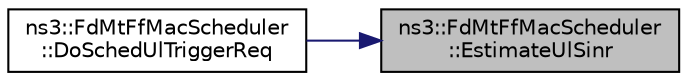 digraph "ns3::FdMtFfMacScheduler::EstimateUlSinr"
{
 // LATEX_PDF_SIZE
  edge [fontname="Helvetica",fontsize="10",labelfontname="Helvetica",labelfontsize="10"];
  node [fontname="Helvetica",fontsize="10",shape=record];
  rankdir="RL";
  Node1 [label="ns3::FdMtFfMacScheduler\l::EstimateUlSinr",height=0.2,width=0.4,color="black", fillcolor="grey75", style="filled", fontcolor="black",tooltip="Estimate UL SNR function."];
  Node1 -> Node2 [dir="back",color="midnightblue",fontsize="10",style="solid",fontname="Helvetica"];
  Node2 [label="ns3::FdMtFfMacScheduler\l::DoSchedUlTriggerReq",height=0.2,width=0.4,color="black", fillcolor="white", style="filled",URL="$classns3_1_1_fd_mt_ff_mac_scheduler.html#adeec9e8c1bed654caf445171337f1a66",tooltip="Sched UL trigger request function."];
}
